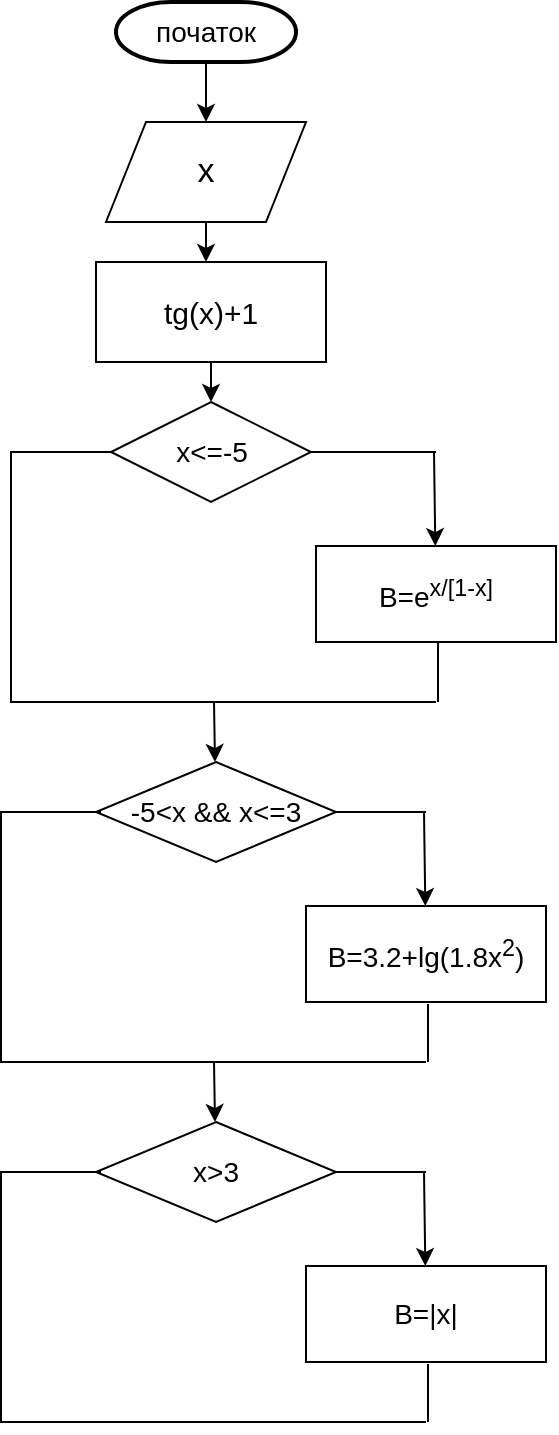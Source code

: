 <mxfile version="15.2.9" type="github">
  <diagram id="C5RBs43oDa-KdzZeNtuy" name="Page-1">
    <mxGraphModel dx="1038" dy="547" grid="1" gridSize="10" guides="1" tooltips="1" connect="1" arrows="1" fold="1" page="1" pageScale="1" pageWidth="827" pageHeight="1169" math="0" shadow="0">
      <root>
        <mxCell id="WIyWlLk6GJQsqaUBKTNV-0" />
        <mxCell id="WIyWlLk6GJQsqaUBKTNV-1" parent="WIyWlLk6GJQsqaUBKTNV-0" />
        <mxCell id="QMK6GjVbl7aEqdqEtqhH-12" value="" style="edgeStyle=orthogonalEdgeStyle;rounded=0;orthogonalLoop=1;jettySize=auto;html=1;" edge="1" parent="WIyWlLk6GJQsqaUBKTNV-1" source="QMK6GjVbl7aEqdqEtqhH-4">
          <mxGeometry relative="1" as="geometry">
            <mxPoint x="405" y="70" as="targetPoint" />
            <Array as="points">
              <mxPoint x="405" y="40" />
              <mxPoint x="405" y="40" />
            </Array>
          </mxGeometry>
        </mxCell>
        <mxCell id="QMK6GjVbl7aEqdqEtqhH-4" value="початок" style="strokeWidth=2;html=1;shape=mxgraph.flowchart.terminator;whiteSpace=wrap;fontSize=14;" vertex="1" parent="WIyWlLk6GJQsqaUBKTNV-1">
          <mxGeometry x="360" y="10" width="90" height="30" as="geometry" />
        </mxCell>
        <mxCell id="QMK6GjVbl7aEqdqEtqhH-16" value="" style="edgeStyle=orthogonalEdgeStyle;rounded=0;orthogonalLoop=1;jettySize=auto;html=1;" edge="1" parent="WIyWlLk6GJQsqaUBKTNV-1" source="QMK6GjVbl7aEqdqEtqhH-14">
          <mxGeometry relative="1" as="geometry">
            <mxPoint x="405" y="140" as="targetPoint" />
          </mxGeometry>
        </mxCell>
        <mxCell id="QMK6GjVbl7aEqdqEtqhH-14" value="x" style="shape=parallelogram;perimeter=parallelogramPerimeter;whiteSpace=wrap;html=1;fixedSize=1;fontSize=17;" vertex="1" parent="WIyWlLk6GJQsqaUBKTNV-1">
          <mxGeometry x="355" y="70" width="100" height="50" as="geometry" />
        </mxCell>
        <mxCell id="QMK6GjVbl7aEqdqEtqhH-26" value="" style="edgeStyle=orthogonalEdgeStyle;rounded=0;orthogonalLoop=1;jettySize=auto;html=1;" edge="1" parent="WIyWlLk6GJQsqaUBKTNV-1" source="QMK6GjVbl7aEqdqEtqhH-20">
          <mxGeometry relative="1" as="geometry">
            <mxPoint x="407.5" y="210" as="targetPoint" />
          </mxGeometry>
        </mxCell>
        <mxCell id="QMK6GjVbl7aEqdqEtqhH-20" value="tg(x)+1" style="rounded=0;whiteSpace=wrap;html=1;fontSize=15;" vertex="1" parent="WIyWlLk6GJQsqaUBKTNV-1">
          <mxGeometry x="350" y="140" width="115" height="50" as="geometry" />
        </mxCell>
        <mxCell id="QMK6GjVbl7aEqdqEtqhH-28" value="x&amp;lt;=-5" style="rhombus;whiteSpace=wrap;html=1;fontSize=14;" vertex="1" parent="WIyWlLk6GJQsqaUBKTNV-1">
          <mxGeometry x="357.5" y="210" width="100" height="50" as="geometry" />
        </mxCell>
        <mxCell id="QMK6GjVbl7aEqdqEtqhH-32" value="" style="strokeWidth=1;html=1;shape=mxgraph.flowchart.annotation_1;align=left;pointerEvents=1;" vertex="1" parent="WIyWlLk6GJQsqaUBKTNV-1">
          <mxGeometry x="307.5" y="235" width="50" height="125" as="geometry" />
        </mxCell>
        <mxCell id="QMK6GjVbl7aEqdqEtqhH-33" value="" style="line;strokeWidth=1;html=1;" vertex="1" parent="WIyWlLk6GJQsqaUBKTNV-1">
          <mxGeometry x="357.5" y="355" width="162.5" height="10" as="geometry" />
        </mxCell>
        <mxCell id="QMK6GjVbl7aEqdqEtqhH-34" value="" style="line;strokeWidth=1;html=1;" vertex="1" parent="WIyWlLk6GJQsqaUBKTNV-1">
          <mxGeometry x="457.5" y="230" width="62.5" height="10" as="geometry" />
        </mxCell>
        <mxCell id="QMK6GjVbl7aEqdqEtqhH-35" value="" style="endArrow=classic;html=1;" edge="1" parent="WIyWlLk6GJQsqaUBKTNV-1" target="QMK6GjVbl7aEqdqEtqhH-38">
          <mxGeometry width="50" height="50" relative="1" as="geometry">
            <mxPoint x="519" y="235" as="sourcePoint" />
            <mxPoint x="519" y="270" as="targetPoint" />
          </mxGeometry>
        </mxCell>
        <mxCell id="QMK6GjVbl7aEqdqEtqhH-37" value="" style="line;strokeWidth=1;html=1;labelBackgroundColor=#ffffff;verticalAlign=top;rotation=90;" vertex="1" parent="WIyWlLk6GJQsqaUBKTNV-1">
          <mxGeometry x="504" y="338" width="34" height="10" as="geometry" />
        </mxCell>
        <mxCell id="QMK6GjVbl7aEqdqEtqhH-38" value="B=e&lt;sup&gt;x/[1-x]&lt;/sup&gt;" style="rounded=0;whiteSpace=wrap;html=1;labelBackgroundColor=#ffffff;strokeWidth=1;verticalAlign=middle;fontSize=14;" vertex="1" parent="WIyWlLk6GJQsqaUBKTNV-1">
          <mxGeometry x="460" y="282" width="120" height="48" as="geometry" />
        </mxCell>
        <mxCell id="QMK6GjVbl7aEqdqEtqhH-40" value="" style="shape=image;html=1;verticalAlign=top;verticalLabelPosition=bottom;labelBackgroundColor=#ffffff;imageAspect=0;aspect=fixed;image=https://cdn4.iconfinder.com/data/icons/ionicons/512/icon-ios7-plus-empty-128.png;fontSize=14;strokeWidth=1;" vertex="1" parent="WIyWlLk6GJQsqaUBKTNV-1">
          <mxGeometry x="454" y="218" width="21" height="21" as="geometry" />
        </mxCell>
        <mxCell id="QMK6GjVbl7aEqdqEtqhH-41" value="" style="shape=image;html=1;verticalAlign=top;verticalLabelPosition=bottom;labelBackgroundColor=#ffffff;imageAspect=0;aspect=fixed;image=https://cdn4.iconfinder.com/data/icons/ionicons/512/icon-ios7-minus-empty-128.png;fontSize=14;strokeWidth=1;perimeterSpacing=1;" vertex="1" parent="WIyWlLk6GJQsqaUBKTNV-1">
          <mxGeometry x="343" y="218" width="20" height="20" as="geometry" />
        </mxCell>
        <mxCell id="QMK6GjVbl7aEqdqEtqhH-45" value="" style="endArrow=classic;html=1;fontSize=14;" edge="1" parent="WIyWlLk6GJQsqaUBKTNV-1">
          <mxGeometry width="50" height="50" relative="1" as="geometry">
            <mxPoint x="409" y="360" as="sourcePoint" />
            <mxPoint x="409.5" y="390" as="targetPoint" />
          </mxGeometry>
        </mxCell>
        <mxCell id="QMK6GjVbl7aEqdqEtqhH-47" value="-5&amp;lt;x &amp;amp;&amp;amp; x&amp;lt;=3" style="rhombus;whiteSpace=wrap;html=1;fontSize=14;" vertex="1" parent="WIyWlLk6GJQsqaUBKTNV-1">
          <mxGeometry x="350" y="390" width="120" height="50" as="geometry" />
        </mxCell>
        <mxCell id="QMK6GjVbl7aEqdqEtqhH-48" value="" style="strokeWidth=1;html=1;shape=mxgraph.flowchart.annotation_1;align=left;pointerEvents=1;" vertex="1" parent="WIyWlLk6GJQsqaUBKTNV-1">
          <mxGeometry x="302.5" y="415" width="50" height="125" as="geometry" />
        </mxCell>
        <mxCell id="QMK6GjVbl7aEqdqEtqhH-49" value="" style="line;strokeWidth=1;html=1;" vertex="1" parent="WIyWlLk6GJQsqaUBKTNV-1">
          <mxGeometry x="352.5" y="535" width="162.5" height="10" as="geometry" />
        </mxCell>
        <mxCell id="QMK6GjVbl7aEqdqEtqhH-50" value="" style="line;strokeWidth=1;html=1;" vertex="1" parent="WIyWlLk6GJQsqaUBKTNV-1">
          <mxGeometry x="470" y="410" width="45" height="10" as="geometry" />
        </mxCell>
        <mxCell id="QMK6GjVbl7aEqdqEtqhH-51" value="" style="endArrow=classic;html=1;" edge="1" parent="WIyWlLk6GJQsqaUBKTNV-1" target="QMK6GjVbl7aEqdqEtqhH-53">
          <mxGeometry width="50" height="50" relative="1" as="geometry">
            <mxPoint x="514" y="415" as="sourcePoint" />
            <mxPoint x="514" y="450" as="targetPoint" />
          </mxGeometry>
        </mxCell>
        <mxCell id="QMK6GjVbl7aEqdqEtqhH-52" value="" style="line;strokeWidth=1;html=1;labelBackgroundColor=#ffffff;verticalAlign=top;rotation=90;" vertex="1" parent="WIyWlLk6GJQsqaUBKTNV-1">
          <mxGeometry x="501.5" y="520.5" width="29" height="10" as="geometry" />
        </mxCell>
        <mxCell id="QMK6GjVbl7aEqdqEtqhH-53" value="B=3.2+lg(1.8x&lt;sup&gt;2&lt;/sup&gt;)" style="rounded=0;whiteSpace=wrap;html=1;labelBackgroundColor=#ffffff;strokeWidth=1;verticalAlign=middle;fontSize=14;" vertex="1" parent="WIyWlLk6GJQsqaUBKTNV-1">
          <mxGeometry x="455" y="462" width="120" height="48" as="geometry" />
        </mxCell>
        <mxCell id="QMK6GjVbl7aEqdqEtqhH-54" value="" style="shape=image;html=1;verticalAlign=top;verticalLabelPosition=bottom;labelBackgroundColor=#ffffff;imageAspect=0;aspect=fixed;image=https://cdn4.iconfinder.com/data/icons/ionicons/512/icon-ios7-plus-empty-128.png;fontSize=14;strokeWidth=1;" vertex="1" parent="WIyWlLk6GJQsqaUBKTNV-1">
          <mxGeometry x="465" y="398" width="21" height="21" as="geometry" />
        </mxCell>
        <mxCell id="QMK6GjVbl7aEqdqEtqhH-55" value="" style="shape=image;html=1;verticalAlign=top;verticalLabelPosition=bottom;labelBackgroundColor=#ffffff;imageAspect=0;aspect=fixed;image=https://cdn4.iconfinder.com/data/icons/ionicons/512/icon-ios7-minus-empty-128.png;fontSize=14;strokeWidth=1;perimeterSpacing=1;" vertex="1" parent="WIyWlLk6GJQsqaUBKTNV-1">
          <mxGeometry x="338" y="398" width="20" height="20" as="geometry" />
        </mxCell>
        <mxCell id="QMK6GjVbl7aEqdqEtqhH-67" value="" style="endArrow=classic;html=1;fontSize=14;" edge="1" parent="WIyWlLk6GJQsqaUBKTNV-1">
          <mxGeometry width="50" height="50" relative="1" as="geometry">
            <mxPoint x="409" y="540" as="sourcePoint" />
            <mxPoint x="409.5" y="570" as="targetPoint" />
          </mxGeometry>
        </mxCell>
        <mxCell id="QMK6GjVbl7aEqdqEtqhH-68" value="x&amp;gt;3" style="rhombus;whiteSpace=wrap;html=1;fontSize=14;" vertex="1" parent="WIyWlLk6GJQsqaUBKTNV-1">
          <mxGeometry x="350" y="570" width="120" height="50" as="geometry" />
        </mxCell>
        <mxCell id="QMK6GjVbl7aEqdqEtqhH-69" value="" style="strokeWidth=1;html=1;shape=mxgraph.flowchart.annotation_1;align=left;pointerEvents=1;" vertex="1" parent="WIyWlLk6GJQsqaUBKTNV-1">
          <mxGeometry x="302.5" y="595" width="50" height="125" as="geometry" />
        </mxCell>
        <mxCell id="QMK6GjVbl7aEqdqEtqhH-70" value="" style="line;strokeWidth=1;html=1;" vertex="1" parent="WIyWlLk6GJQsqaUBKTNV-1">
          <mxGeometry x="352.5" y="715" width="162.5" height="10" as="geometry" />
        </mxCell>
        <mxCell id="QMK6GjVbl7aEqdqEtqhH-71" value="" style="line;strokeWidth=1;html=1;" vertex="1" parent="WIyWlLk6GJQsqaUBKTNV-1">
          <mxGeometry x="470" y="590" width="45" height="10" as="geometry" />
        </mxCell>
        <mxCell id="QMK6GjVbl7aEqdqEtqhH-72" value="" style="endArrow=classic;html=1;" edge="1" parent="WIyWlLk6GJQsqaUBKTNV-1" target="QMK6GjVbl7aEqdqEtqhH-74">
          <mxGeometry width="50" height="50" relative="1" as="geometry">
            <mxPoint x="514" y="595" as="sourcePoint" />
            <mxPoint x="514" y="630" as="targetPoint" />
          </mxGeometry>
        </mxCell>
        <mxCell id="QMK6GjVbl7aEqdqEtqhH-73" value="" style="line;strokeWidth=1;html=1;labelBackgroundColor=#ffffff;verticalAlign=top;rotation=90;" vertex="1" parent="WIyWlLk6GJQsqaUBKTNV-1">
          <mxGeometry x="501.5" y="700.5" width="29" height="10" as="geometry" />
        </mxCell>
        <mxCell id="QMK6GjVbl7aEqdqEtqhH-74" value="B=|x|" style="rounded=0;whiteSpace=wrap;html=1;labelBackgroundColor=#ffffff;strokeWidth=1;verticalAlign=middle;fontSize=14;" vertex="1" parent="WIyWlLk6GJQsqaUBKTNV-1">
          <mxGeometry x="455" y="642" width="120" height="48" as="geometry" />
        </mxCell>
        <mxCell id="QMK6GjVbl7aEqdqEtqhH-75" value="" style="shape=image;html=1;verticalAlign=top;verticalLabelPosition=bottom;labelBackgroundColor=#ffffff;imageAspect=0;aspect=fixed;image=https://cdn4.iconfinder.com/data/icons/ionicons/512/icon-ios7-plus-empty-128.png;fontSize=14;strokeWidth=1;" vertex="1" parent="WIyWlLk6GJQsqaUBKTNV-1">
          <mxGeometry x="465" y="578" width="21" height="21" as="geometry" />
        </mxCell>
        <mxCell id="QMK6GjVbl7aEqdqEtqhH-76" value="" style="shape=image;html=1;verticalAlign=top;verticalLabelPosition=bottom;labelBackgroundColor=#ffffff;imageAspect=0;aspect=fixed;image=https://cdn4.iconfinder.com/data/icons/ionicons/512/icon-ios7-minus-empty-128.png;fontSize=14;strokeWidth=1;perimeterSpacing=1;" vertex="1" parent="WIyWlLk6GJQsqaUBKTNV-1">
          <mxGeometry x="338" y="578" width="20" height="20" as="geometry" />
        </mxCell>
      </root>
    </mxGraphModel>
  </diagram>
</mxfile>
